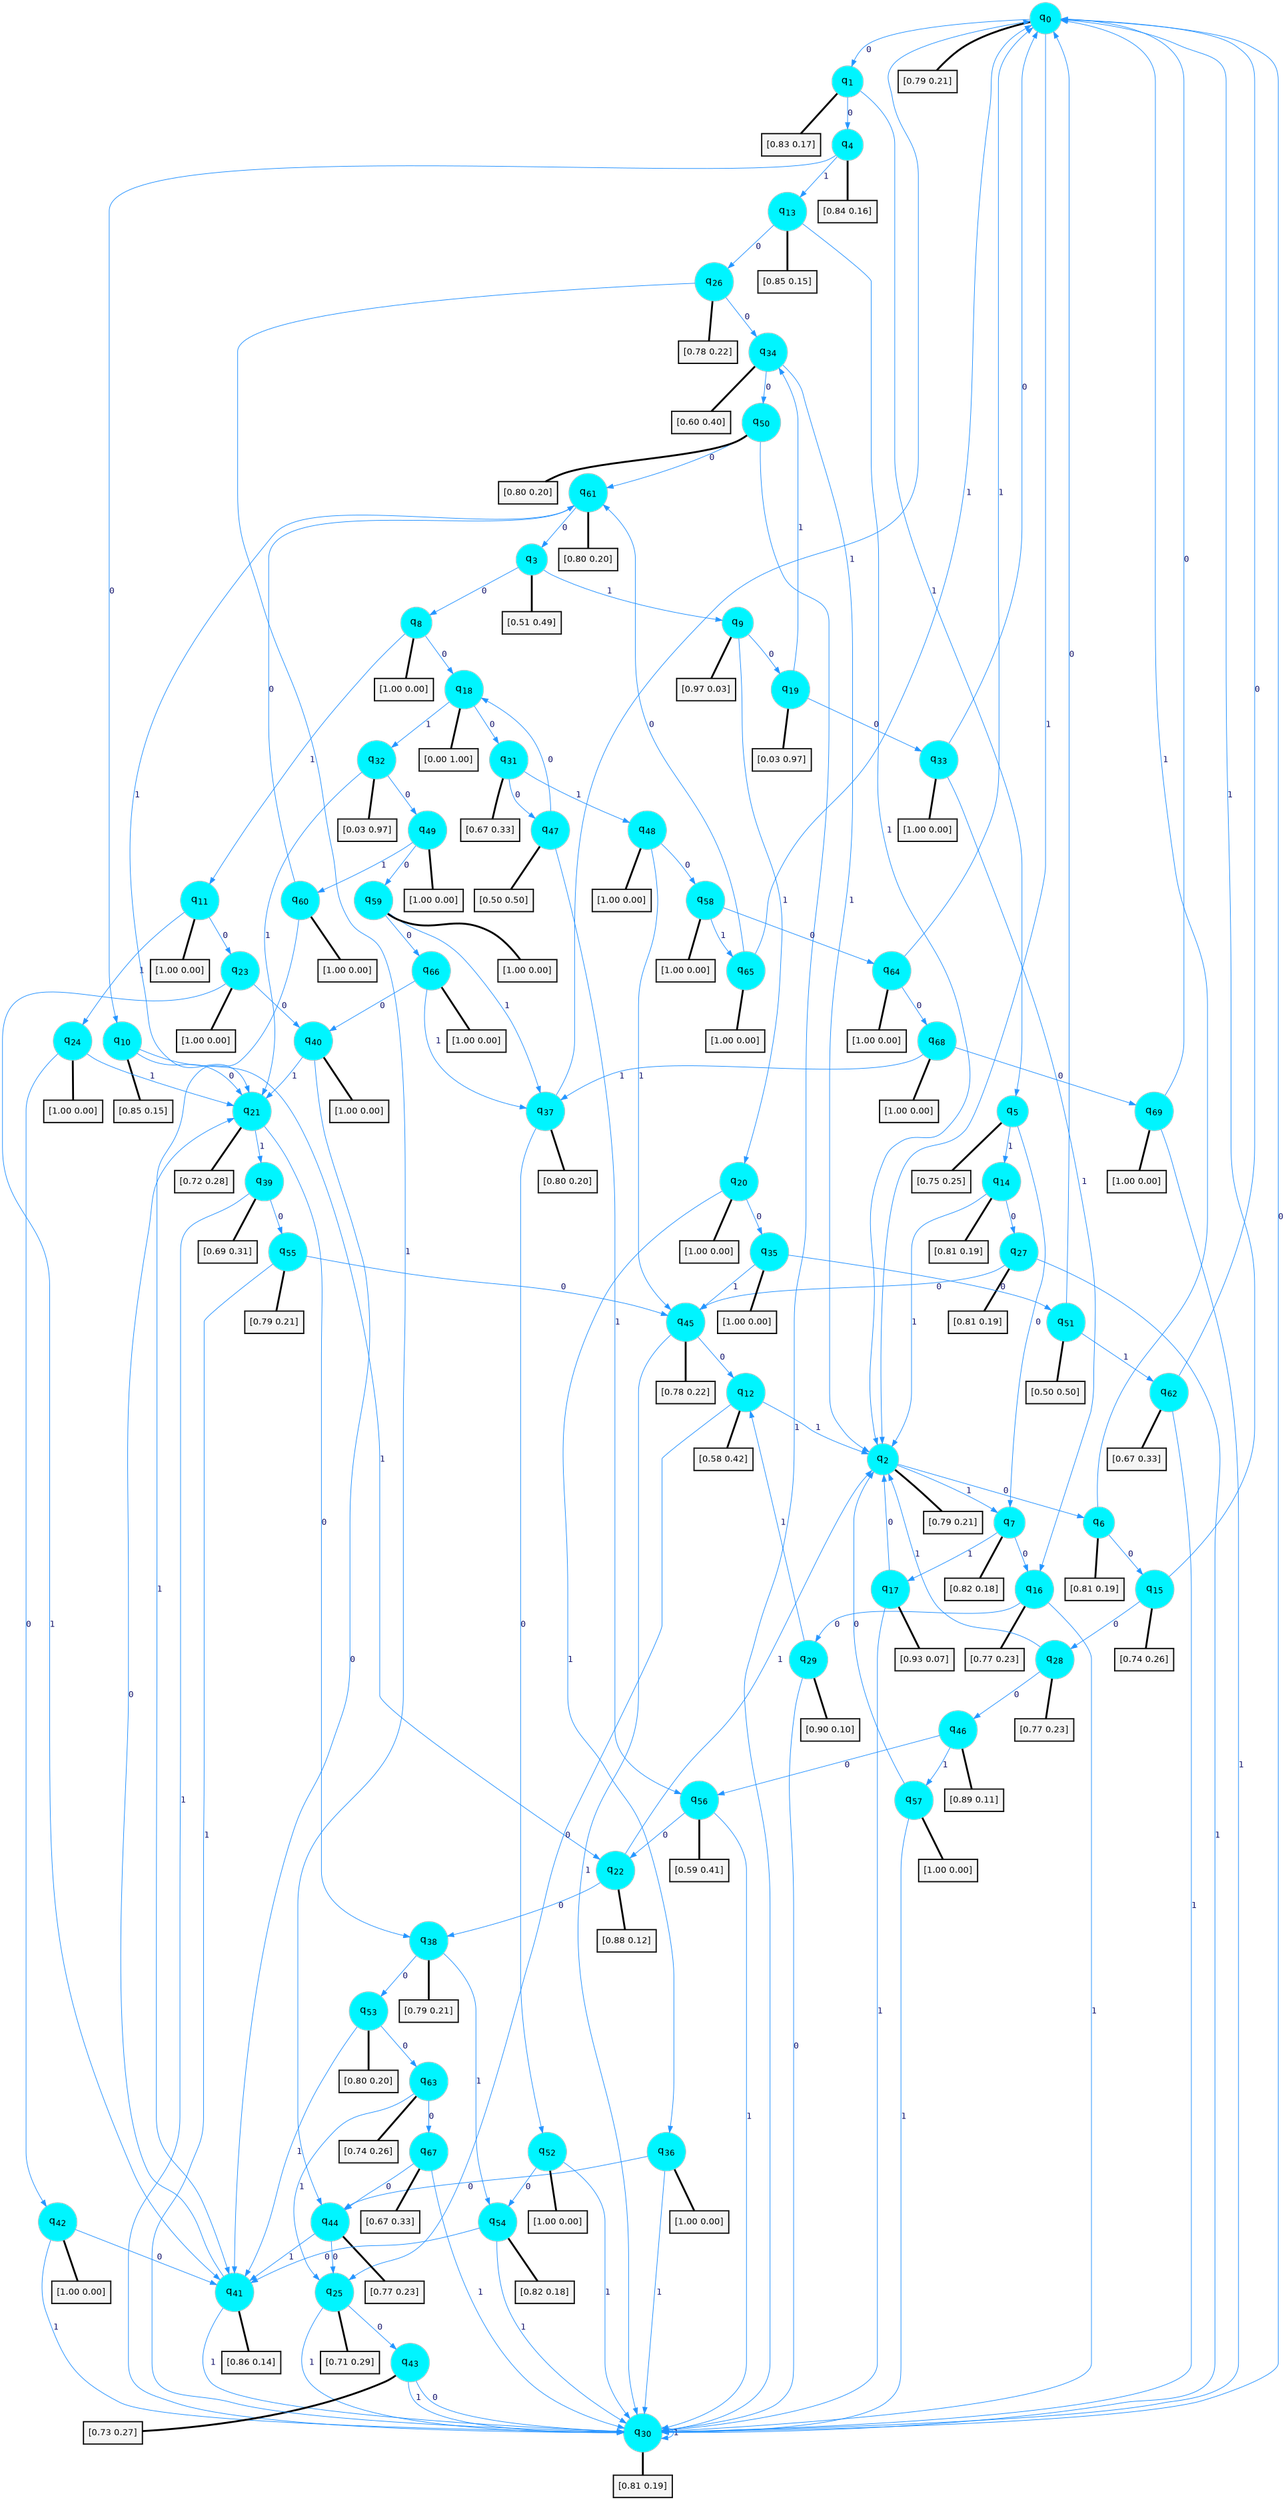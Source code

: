 digraph G {
graph [
bgcolor=transparent, dpi=300, rankdir=TD, size="40,25"];
node [
color=gray, fillcolor=turquoise1, fontcolor=black, fontname=Helvetica, fontsize=16, fontweight=bold, shape=circle, style=filled];
edge [
arrowsize=1, color=dodgerblue1, fontcolor=midnightblue, fontname=courier, fontweight=bold, penwidth=1, style=solid, weight=20];
0[label=<q<SUB>0</SUB>>];
1[label=<q<SUB>1</SUB>>];
2[label=<q<SUB>2</SUB>>];
3[label=<q<SUB>3</SUB>>];
4[label=<q<SUB>4</SUB>>];
5[label=<q<SUB>5</SUB>>];
6[label=<q<SUB>6</SUB>>];
7[label=<q<SUB>7</SUB>>];
8[label=<q<SUB>8</SUB>>];
9[label=<q<SUB>9</SUB>>];
10[label=<q<SUB>10</SUB>>];
11[label=<q<SUB>11</SUB>>];
12[label=<q<SUB>12</SUB>>];
13[label=<q<SUB>13</SUB>>];
14[label=<q<SUB>14</SUB>>];
15[label=<q<SUB>15</SUB>>];
16[label=<q<SUB>16</SUB>>];
17[label=<q<SUB>17</SUB>>];
18[label=<q<SUB>18</SUB>>];
19[label=<q<SUB>19</SUB>>];
20[label=<q<SUB>20</SUB>>];
21[label=<q<SUB>21</SUB>>];
22[label=<q<SUB>22</SUB>>];
23[label=<q<SUB>23</SUB>>];
24[label=<q<SUB>24</SUB>>];
25[label=<q<SUB>25</SUB>>];
26[label=<q<SUB>26</SUB>>];
27[label=<q<SUB>27</SUB>>];
28[label=<q<SUB>28</SUB>>];
29[label=<q<SUB>29</SUB>>];
30[label=<q<SUB>30</SUB>>];
31[label=<q<SUB>31</SUB>>];
32[label=<q<SUB>32</SUB>>];
33[label=<q<SUB>33</SUB>>];
34[label=<q<SUB>34</SUB>>];
35[label=<q<SUB>35</SUB>>];
36[label=<q<SUB>36</SUB>>];
37[label=<q<SUB>37</SUB>>];
38[label=<q<SUB>38</SUB>>];
39[label=<q<SUB>39</SUB>>];
40[label=<q<SUB>40</SUB>>];
41[label=<q<SUB>41</SUB>>];
42[label=<q<SUB>42</SUB>>];
43[label=<q<SUB>43</SUB>>];
44[label=<q<SUB>44</SUB>>];
45[label=<q<SUB>45</SUB>>];
46[label=<q<SUB>46</SUB>>];
47[label=<q<SUB>47</SUB>>];
48[label=<q<SUB>48</SUB>>];
49[label=<q<SUB>49</SUB>>];
50[label=<q<SUB>50</SUB>>];
51[label=<q<SUB>51</SUB>>];
52[label=<q<SUB>52</SUB>>];
53[label=<q<SUB>53</SUB>>];
54[label=<q<SUB>54</SUB>>];
55[label=<q<SUB>55</SUB>>];
56[label=<q<SUB>56</SUB>>];
57[label=<q<SUB>57</SUB>>];
58[label=<q<SUB>58</SUB>>];
59[label=<q<SUB>59</SUB>>];
60[label=<q<SUB>60</SUB>>];
61[label=<q<SUB>61</SUB>>];
62[label=<q<SUB>62</SUB>>];
63[label=<q<SUB>63</SUB>>];
64[label=<q<SUB>64</SUB>>];
65[label=<q<SUB>65</SUB>>];
66[label=<q<SUB>66</SUB>>];
67[label=<q<SUB>67</SUB>>];
68[label=<q<SUB>68</SUB>>];
69[label=<q<SUB>69</SUB>>];
70[label="[0.79 0.21]", shape=box,fontcolor=black, fontname=Helvetica, fontsize=14, penwidth=2, fillcolor=whitesmoke,color=black];
71[label="[0.83 0.17]", shape=box,fontcolor=black, fontname=Helvetica, fontsize=14, penwidth=2, fillcolor=whitesmoke,color=black];
72[label="[0.79 0.21]", shape=box,fontcolor=black, fontname=Helvetica, fontsize=14, penwidth=2, fillcolor=whitesmoke,color=black];
73[label="[0.51 0.49]", shape=box,fontcolor=black, fontname=Helvetica, fontsize=14, penwidth=2, fillcolor=whitesmoke,color=black];
74[label="[0.84 0.16]", shape=box,fontcolor=black, fontname=Helvetica, fontsize=14, penwidth=2, fillcolor=whitesmoke,color=black];
75[label="[0.75 0.25]", shape=box,fontcolor=black, fontname=Helvetica, fontsize=14, penwidth=2, fillcolor=whitesmoke,color=black];
76[label="[0.81 0.19]", shape=box,fontcolor=black, fontname=Helvetica, fontsize=14, penwidth=2, fillcolor=whitesmoke,color=black];
77[label="[0.82 0.18]", shape=box,fontcolor=black, fontname=Helvetica, fontsize=14, penwidth=2, fillcolor=whitesmoke,color=black];
78[label="[1.00 0.00]", shape=box,fontcolor=black, fontname=Helvetica, fontsize=14, penwidth=2, fillcolor=whitesmoke,color=black];
79[label="[0.97 0.03]", shape=box,fontcolor=black, fontname=Helvetica, fontsize=14, penwidth=2, fillcolor=whitesmoke,color=black];
80[label="[0.85 0.15]", shape=box,fontcolor=black, fontname=Helvetica, fontsize=14, penwidth=2, fillcolor=whitesmoke,color=black];
81[label="[1.00 0.00]", shape=box,fontcolor=black, fontname=Helvetica, fontsize=14, penwidth=2, fillcolor=whitesmoke,color=black];
82[label="[0.58 0.42]", shape=box,fontcolor=black, fontname=Helvetica, fontsize=14, penwidth=2, fillcolor=whitesmoke,color=black];
83[label="[0.85 0.15]", shape=box,fontcolor=black, fontname=Helvetica, fontsize=14, penwidth=2, fillcolor=whitesmoke,color=black];
84[label="[0.81 0.19]", shape=box,fontcolor=black, fontname=Helvetica, fontsize=14, penwidth=2, fillcolor=whitesmoke,color=black];
85[label="[0.74 0.26]", shape=box,fontcolor=black, fontname=Helvetica, fontsize=14, penwidth=2, fillcolor=whitesmoke,color=black];
86[label="[0.77 0.23]", shape=box,fontcolor=black, fontname=Helvetica, fontsize=14, penwidth=2, fillcolor=whitesmoke,color=black];
87[label="[0.93 0.07]", shape=box,fontcolor=black, fontname=Helvetica, fontsize=14, penwidth=2, fillcolor=whitesmoke,color=black];
88[label="[0.00 1.00]", shape=box,fontcolor=black, fontname=Helvetica, fontsize=14, penwidth=2, fillcolor=whitesmoke,color=black];
89[label="[0.03 0.97]", shape=box,fontcolor=black, fontname=Helvetica, fontsize=14, penwidth=2, fillcolor=whitesmoke,color=black];
90[label="[1.00 0.00]", shape=box,fontcolor=black, fontname=Helvetica, fontsize=14, penwidth=2, fillcolor=whitesmoke,color=black];
91[label="[0.72 0.28]", shape=box,fontcolor=black, fontname=Helvetica, fontsize=14, penwidth=2, fillcolor=whitesmoke,color=black];
92[label="[0.88 0.12]", shape=box,fontcolor=black, fontname=Helvetica, fontsize=14, penwidth=2, fillcolor=whitesmoke,color=black];
93[label="[1.00 0.00]", shape=box,fontcolor=black, fontname=Helvetica, fontsize=14, penwidth=2, fillcolor=whitesmoke,color=black];
94[label="[1.00 0.00]", shape=box,fontcolor=black, fontname=Helvetica, fontsize=14, penwidth=2, fillcolor=whitesmoke,color=black];
95[label="[0.71 0.29]", shape=box,fontcolor=black, fontname=Helvetica, fontsize=14, penwidth=2, fillcolor=whitesmoke,color=black];
96[label="[0.78 0.22]", shape=box,fontcolor=black, fontname=Helvetica, fontsize=14, penwidth=2, fillcolor=whitesmoke,color=black];
97[label="[0.81 0.19]", shape=box,fontcolor=black, fontname=Helvetica, fontsize=14, penwidth=2, fillcolor=whitesmoke,color=black];
98[label="[0.77 0.23]", shape=box,fontcolor=black, fontname=Helvetica, fontsize=14, penwidth=2, fillcolor=whitesmoke,color=black];
99[label="[0.90 0.10]", shape=box,fontcolor=black, fontname=Helvetica, fontsize=14, penwidth=2, fillcolor=whitesmoke,color=black];
100[label="[0.81 0.19]", shape=box,fontcolor=black, fontname=Helvetica, fontsize=14, penwidth=2, fillcolor=whitesmoke,color=black];
101[label="[0.67 0.33]", shape=box,fontcolor=black, fontname=Helvetica, fontsize=14, penwidth=2, fillcolor=whitesmoke,color=black];
102[label="[0.03 0.97]", shape=box,fontcolor=black, fontname=Helvetica, fontsize=14, penwidth=2, fillcolor=whitesmoke,color=black];
103[label="[1.00 0.00]", shape=box,fontcolor=black, fontname=Helvetica, fontsize=14, penwidth=2, fillcolor=whitesmoke,color=black];
104[label="[0.60 0.40]", shape=box,fontcolor=black, fontname=Helvetica, fontsize=14, penwidth=2, fillcolor=whitesmoke,color=black];
105[label="[1.00 0.00]", shape=box,fontcolor=black, fontname=Helvetica, fontsize=14, penwidth=2, fillcolor=whitesmoke,color=black];
106[label="[1.00 0.00]", shape=box,fontcolor=black, fontname=Helvetica, fontsize=14, penwidth=2, fillcolor=whitesmoke,color=black];
107[label="[0.80 0.20]", shape=box,fontcolor=black, fontname=Helvetica, fontsize=14, penwidth=2, fillcolor=whitesmoke,color=black];
108[label="[0.79 0.21]", shape=box,fontcolor=black, fontname=Helvetica, fontsize=14, penwidth=2, fillcolor=whitesmoke,color=black];
109[label="[0.69 0.31]", shape=box,fontcolor=black, fontname=Helvetica, fontsize=14, penwidth=2, fillcolor=whitesmoke,color=black];
110[label="[1.00 0.00]", shape=box,fontcolor=black, fontname=Helvetica, fontsize=14, penwidth=2, fillcolor=whitesmoke,color=black];
111[label="[0.86 0.14]", shape=box,fontcolor=black, fontname=Helvetica, fontsize=14, penwidth=2, fillcolor=whitesmoke,color=black];
112[label="[1.00 0.00]", shape=box,fontcolor=black, fontname=Helvetica, fontsize=14, penwidth=2, fillcolor=whitesmoke,color=black];
113[label="[0.73 0.27]", shape=box,fontcolor=black, fontname=Helvetica, fontsize=14, penwidth=2, fillcolor=whitesmoke,color=black];
114[label="[0.77 0.23]", shape=box,fontcolor=black, fontname=Helvetica, fontsize=14, penwidth=2, fillcolor=whitesmoke,color=black];
115[label="[0.78 0.22]", shape=box,fontcolor=black, fontname=Helvetica, fontsize=14, penwidth=2, fillcolor=whitesmoke,color=black];
116[label="[0.89 0.11]", shape=box,fontcolor=black, fontname=Helvetica, fontsize=14, penwidth=2, fillcolor=whitesmoke,color=black];
117[label="[0.50 0.50]", shape=box,fontcolor=black, fontname=Helvetica, fontsize=14, penwidth=2, fillcolor=whitesmoke,color=black];
118[label="[1.00 0.00]", shape=box,fontcolor=black, fontname=Helvetica, fontsize=14, penwidth=2, fillcolor=whitesmoke,color=black];
119[label="[1.00 0.00]", shape=box,fontcolor=black, fontname=Helvetica, fontsize=14, penwidth=2, fillcolor=whitesmoke,color=black];
120[label="[0.80 0.20]", shape=box,fontcolor=black, fontname=Helvetica, fontsize=14, penwidth=2, fillcolor=whitesmoke,color=black];
121[label="[0.50 0.50]", shape=box,fontcolor=black, fontname=Helvetica, fontsize=14, penwidth=2, fillcolor=whitesmoke,color=black];
122[label="[1.00 0.00]", shape=box,fontcolor=black, fontname=Helvetica, fontsize=14, penwidth=2, fillcolor=whitesmoke,color=black];
123[label="[0.80 0.20]", shape=box,fontcolor=black, fontname=Helvetica, fontsize=14, penwidth=2, fillcolor=whitesmoke,color=black];
124[label="[0.82 0.18]", shape=box,fontcolor=black, fontname=Helvetica, fontsize=14, penwidth=2, fillcolor=whitesmoke,color=black];
125[label="[0.79 0.21]", shape=box,fontcolor=black, fontname=Helvetica, fontsize=14, penwidth=2, fillcolor=whitesmoke,color=black];
126[label="[0.59 0.41]", shape=box,fontcolor=black, fontname=Helvetica, fontsize=14, penwidth=2, fillcolor=whitesmoke,color=black];
127[label="[1.00 0.00]", shape=box,fontcolor=black, fontname=Helvetica, fontsize=14, penwidth=2, fillcolor=whitesmoke,color=black];
128[label="[1.00 0.00]", shape=box,fontcolor=black, fontname=Helvetica, fontsize=14, penwidth=2, fillcolor=whitesmoke,color=black];
129[label="[1.00 0.00]", shape=box,fontcolor=black, fontname=Helvetica, fontsize=14, penwidth=2, fillcolor=whitesmoke,color=black];
130[label="[1.00 0.00]", shape=box,fontcolor=black, fontname=Helvetica, fontsize=14, penwidth=2, fillcolor=whitesmoke,color=black];
131[label="[0.80 0.20]", shape=box,fontcolor=black, fontname=Helvetica, fontsize=14, penwidth=2, fillcolor=whitesmoke,color=black];
132[label="[0.67 0.33]", shape=box,fontcolor=black, fontname=Helvetica, fontsize=14, penwidth=2, fillcolor=whitesmoke,color=black];
133[label="[0.74 0.26]", shape=box,fontcolor=black, fontname=Helvetica, fontsize=14, penwidth=2, fillcolor=whitesmoke,color=black];
134[label="[1.00 0.00]", shape=box,fontcolor=black, fontname=Helvetica, fontsize=14, penwidth=2, fillcolor=whitesmoke,color=black];
135[label="[1.00 0.00]", shape=box,fontcolor=black, fontname=Helvetica, fontsize=14, penwidth=2, fillcolor=whitesmoke,color=black];
136[label="[1.00 0.00]", shape=box,fontcolor=black, fontname=Helvetica, fontsize=14, penwidth=2, fillcolor=whitesmoke,color=black];
137[label="[0.67 0.33]", shape=box,fontcolor=black, fontname=Helvetica, fontsize=14, penwidth=2, fillcolor=whitesmoke,color=black];
138[label="[1.00 0.00]", shape=box,fontcolor=black, fontname=Helvetica, fontsize=14, penwidth=2, fillcolor=whitesmoke,color=black];
139[label="[1.00 0.00]", shape=box,fontcolor=black, fontname=Helvetica, fontsize=14, penwidth=2, fillcolor=whitesmoke,color=black];
0->1 [label=0];
0->2 [label=1];
0->70 [arrowhead=none, penwidth=3,color=black];
1->4 [label=0];
1->5 [label=1];
1->71 [arrowhead=none, penwidth=3,color=black];
2->6 [label=0];
2->7 [label=1];
2->72 [arrowhead=none, penwidth=3,color=black];
3->8 [label=0];
3->9 [label=1];
3->73 [arrowhead=none, penwidth=3,color=black];
4->10 [label=0];
4->13 [label=1];
4->74 [arrowhead=none, penwidth=3,color=black];
5->7 [label=0];
5->14 [label=1];
5->75 [arrowhead=none, penwidth=3,color=black];
6->15 [label=0];
6->0 [label=1];
6->76 [arrowhead=none, penwidth=3,color=black];
7->16 [label=0];
7->17 [label=1];
7->77 [arrowhead=none, penwidth=3,color=black];
8->18 [label=0];
8->11 [label=1];
8->78 [arrowhead=none, penwidth=3,color=black];
9->19 [label=0];
9->20 [label=1];
9->79 [arrowhead=none, penwidth=3,color=black];
10->21 [label=0];
10->22 [label=1];
10->80 [arrowhead=none, penwidth=3,color=black];
11->23 [label=0];
11->24 [label=1];
11->81 [arrowhead=none, penwidth=3,color=black];
12->25 [label=0];
12->2 [label=1];
12->82 [arrowhead=none, penwidth=3,color=black];
13->26 [label=0];
13->2 [label=1];
13->83 [arrowhead=none, penwidth=3,color=black];
14->27 [label=0];
14->2 [label=1];
14->84 [arrowhead=none, penwidth=3,color=black];
15->28 [label=0];
15->0 [label=1];
15->85 [arrowhead=none, penwidth=3,color=black];
16->29 [label=0];
16->30 [label=1];
16->86 [arrowhead=none, penwidth=3,color=black];
17->2 [label=0];
17->30 [label=1];
17->87 [arrowhead=none, penwidth=3,color=black];
18->31 [label=0];
18->32 [label=1];
18->88 [arrowhead=none, penwidth=3,color=black];
19->33 [label=0];
19->34 [label=1];
19->89 [arrowhead=none, penwidth=3,color=black];
20->35 [label=0];
20->36 [label=1];
20->90 [arrowhead=none, penwidth=3,color=black];
21->38 [label=0];
21->39 [label=1];
21->91 [arrowhead=none, penwidth=3,color=black];
22->38 [label=0];
22->2 [label=1];
22->92 [arrowhead=none, penwidth=3,color=black];
23->40 [label=0];
23->41 [label=1];
23->93 [arrowhead=none, penwidth=3,color=black];
24->42 [label=0];
24->21 [label=1];
24->94 [arrowhead=none, penwidth=3,color=black];
25->43 [label=0];
25->30 [label=1];
25->95 [arrowhead=none, penwidth=3,color=black];
26->34 [label=0];
26->44 [label=1];
26->96 [arrowhead=none, penwidth=3,color=black];
27->45 [label=0];
27->30 [label=1];
27->97 [arrowhead=none, penwidth=3,color=black];
28->46 [label=0];
28->2 [label=1];
28->98 [arrowhead=none, penwidth=3,color=black];
29->30 [label=0];
29->12 [label=1];
29->99 [arrowhead=none, penwidth=3,color=black];
30->0 [label=0];
30->30 [label=1];
30->100 [arrowhead=none, penwidth=3,color=black];
31->47 [label=0];
31->48 [label=1];
31->101 [arrowhead=none, penwidth=3,color=black];
32->49 [label=0];
32->21 [label=1];
32->102 [arrowhead=none, penwidth=3,color=black];
33->0 [label=0];
33->16 [label=1];
33->103 [arrowhead=none, penwidth=3,color=black];
34->50 [label=0];
34->2 [label=1];
34->104 [arrowhead=none, penwidth=3,color=black];
35->51 [label=0];
35->45 [label=1];
35->105 [arrowhead=none, penwidth=3,color=black];
36->44 [label=0];
36->30 [label=1];
36->106 [arrowhead=none, penwidth=3,color=black];
37->52 [label=0];
37->0 [label=1];
37->107 [arrowhead=none, penwidth=3,color=black];
38->53 [label=0];
38->54 [label=1];
38->108 [arrowhead=none, penwidth=3,color=black];
39->55 [label=0];
39->30 [label=1];
39->109 [arrowhead=none, penwidth=3,color=black];
40->41 [label=0];
40->21 [label=1];
40->110 [arrowhead=none, penwidth=3,color=black];
41->21 [label=0];
41->30 [label=1];
41->111 [arrowhead=none, penwidth=3,color=black];
42->41 [label=0];
42->30 [label=1];
42->112 [arrowhead=none, penwidth=3,color=black];
43->30 [label=0];
43->30 [label=1];
43->113 [arrowhead=none, penwidth=3,color=black];
44->25 [label=0];
44->41 [label=1];
44->114 [arrowhead=none, penwidth=3,color=black];
45->12 [label=0];
45->30 [label=1];
45->115 [arrowhead=none, penwidth=3,color=black];
46->56 [label=0];
46->57 [label=1];
46->116 [arrowhead=none, penwidth=3,color=black];
47->18 [label=0];
47->56 [label=1];
47->117 [arrowhead=none, penwidth=3,color=black];
48->58 [label=0];
48->45 [label=1];
48->118 [arrowhead=none, penwidth=3,color=black];
49->59 [label=0];
49->60 [label=1];
49->119 [arrowhead=none, penwidth=3,color=black];
50->61 [label=0];
50->30 [label=1];
50->120 [arrowhead=none, penwidth=3,color=black];
51->0 [label=0];
51->62 [label=1];
51->121 [arrowhead=none, penwidth=3,color=black];
52->54 [label=0];
52->30 [label=1];
52->122 [arrowhead=none, penwidth=3,color=black];
53->63 [label=0];
53->41 [label=1];
53->123 [arrowhead=none, penwidth=3,color=black];
54->41 [label=0];
54->30 [label=1];
54->124 [arrowhead=none, penwidth=3,color=black];
55->45 [label=0];
55->30 [label=1];
55->125 [arrowhead=none, penwidth=3,color=black];
56->22 [label=0];
56->30 [label=1];
56->126 [arrowhead=none, penwidth=3,color=black];
57->2 [label=0];
57->30 [label=1];
57->127 [arrowhead=none, penwidth=3,color=black];
58->64 [label=0];
58->65 [label=1];
58->128 [arrowhead=none, penwidth=3,color=black];
59->66 [label=0];
59->37 [label=1];
59->129 [arrowhead=none, penwidth=3,color=black];
60->61 [label=0];
60->41 [label=1];
60->130 [arrowhead=none, penwidth=3,color=black];
61->3 [label=0];
61->21 [label=1];
61->131 [arrowhead=none, penwidth=3,color=black];
62->0 [label=0];
62->30 [label=1];
62->132 [arrowhead=none, penwidth=3,color=black];
63->67 [label=0];
63->25 [label=1];
63->133 [arrowhead=none, penwidth=3,color=black];
64->68 [label=0];
64->0 [label=1];
64->134 [arrowhead=none, penwidth=3,color=black];
65->61 [label=0];
65->0 [label=1];
65->135 [arrowhead=none, penwidth=3,color=black];
66->40 [label=0];
66->37 [label=1];
66->136 [arrowhead=none, penwidth=3,color=black];
67->44 [label=0];
67->30 [label=1];
67->137 [arrowhead=none, penwidth=3,color=black];
68->69 [label=0];
68->37 [label=1];
68->138 [arrowhead=none, penwidth=3,color=black];
69->0 [label=0];
69->30 [label=1];
69->139 [arrowhead=none, penwidth=3,color=black];
}
